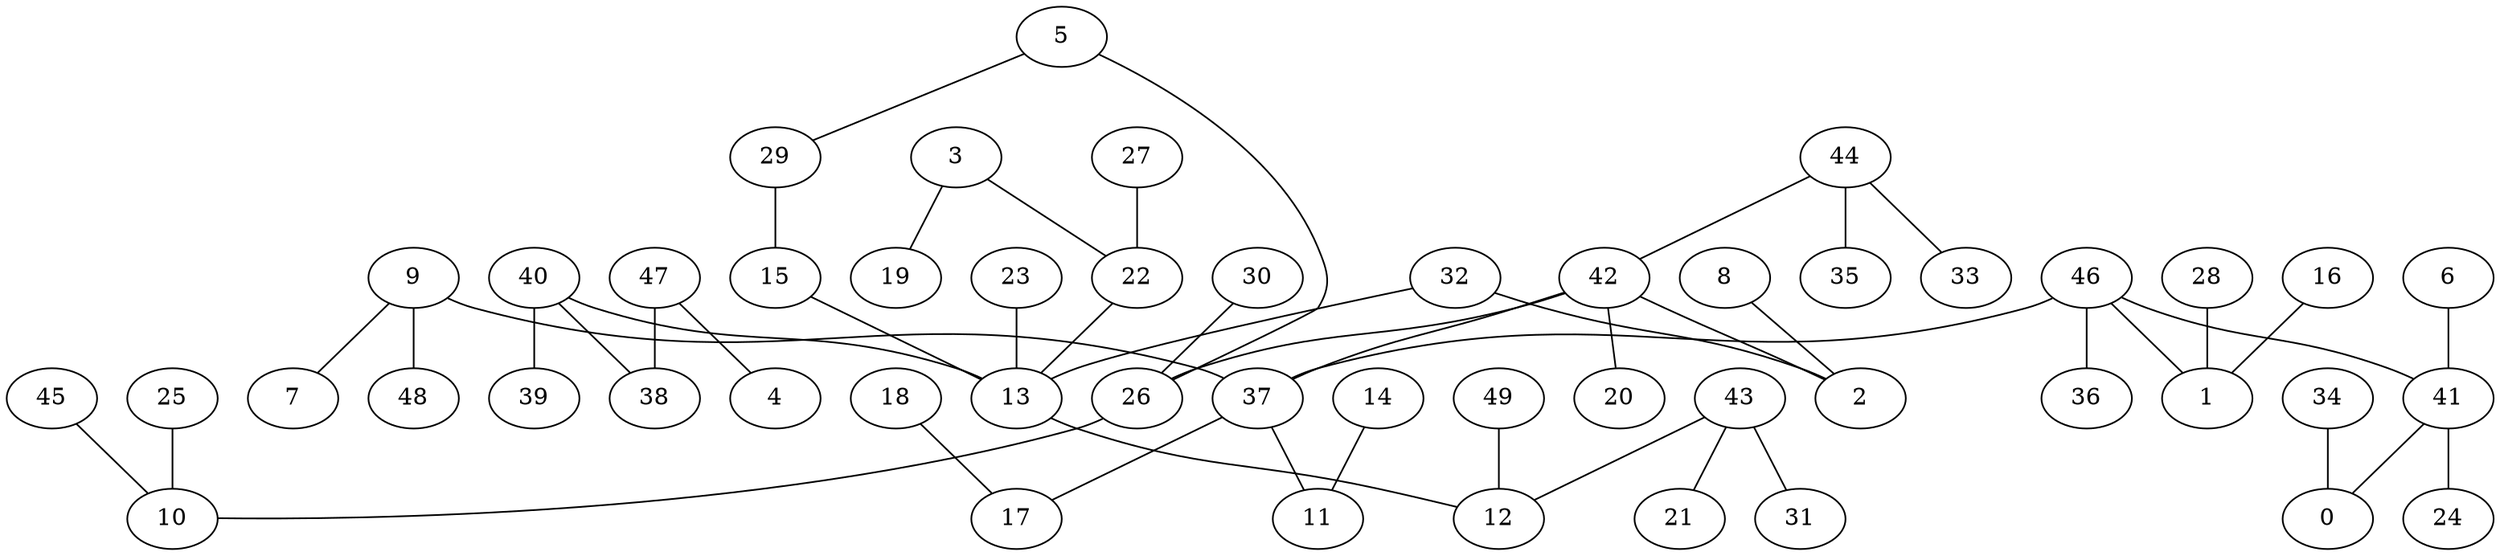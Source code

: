digraph GG_graph {

subgraph G_graph {
edge [color = black]
"18" -> "17" [dir = none]
"27" -> "22" [dir = none]
"5" -> "29" [dir = none]
"5" -> "26" [dir = none]
"14" -> "11" [dir = none]
"34" -> "0" [dir = none]
"22" -> "13" [dir = none]
"9" -> "7" [dir = none]
"9" -> "48" [dir = none]
"9" -> "37" [dir = none]
"49" -> "12" [dir = none]
"42" -> "20" [dir = none]
"42" -> "26" [dir = none]
"42" -> "2" [dir = none]
"42" -> "37" [dir = none]
"40" -> "39" [dir = none]
"40" -> "38" [dir = none]
"40" -> "13" [dir = none]
"13" -> "12" [dir = none]
"15" -> "13" [dir = none]
"32" -> "13" [dir = none]
"32" -> "2" [dir = none]
"26" -> "10" [dir = none]
"37" -> "17" [dir = none]
"37" -> "11" [dir = none]
"25" -> "10" [dir = none]
"46" -> "36" [dir = none]
"46" -> "1" [dir = none]
"46" -> "41" [dir = none]
"46" -> "37" [dir = none]
"41" -> "24" [dir = none]
"41" -> "0" [dir = none]
"28" -> "1" [dir = none]
"8" -> "2" [dir = none]
"23" -> "13" [dir = none]
"44" -> "35" [dir = none]
"44" -> "33" [dir = none]
"44" -> "42" [dir = none]
"45" -> "10" [dir = none]
"30" -> "26" [dir = none]
"6" -> "41" [dir = none]
"3" -> "19" [dir = none]
"3" -> "22" [dir = none]
"16" -> "1" [dir = none]
"47" -> "4" [dir = none]
"47" -> "38" [dir = none]
"43" -> "21" [dir = none]
"43" -> "31" [dir = none]
"43" -> "12" [dir = none]
"29" -> "15" [dir = none]
}

}
